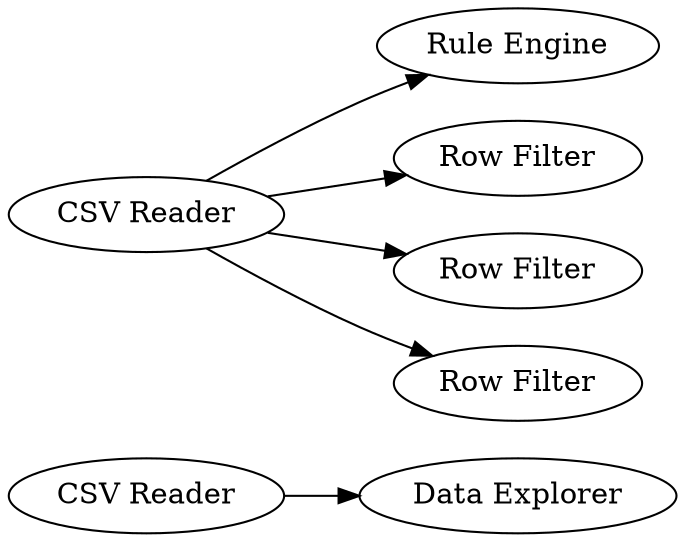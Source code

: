 digraph {
	"4848528634679350501_30" [label="CSV Reader"]
	"4848528634679350501_35" [label="Rule Engine"]
	"4848528634679350501_34" [label="Row Filter"]
	"4848528634679350501_32" [label="Row Filter"]
	"4848528634679350501_33" [label="Row Filter"]
	"4848528634679350501_31" [label="CSV Reader"]
	"4848528634679350501_2" [label="Data Explorer"]
	"4848528634679350501_31" -> "4848528634679350501_33"
	"4848528634679350501_30" -> "4848528634679350501_2"
	"4848528634679350501_31" -> "4848528634679350501_35"
	"4848528634679350501_31" -> "4848528634679350501_34"
	"4848528634679350501_31" -> "4848528634679350501_32"
	rankdir=LR
}
